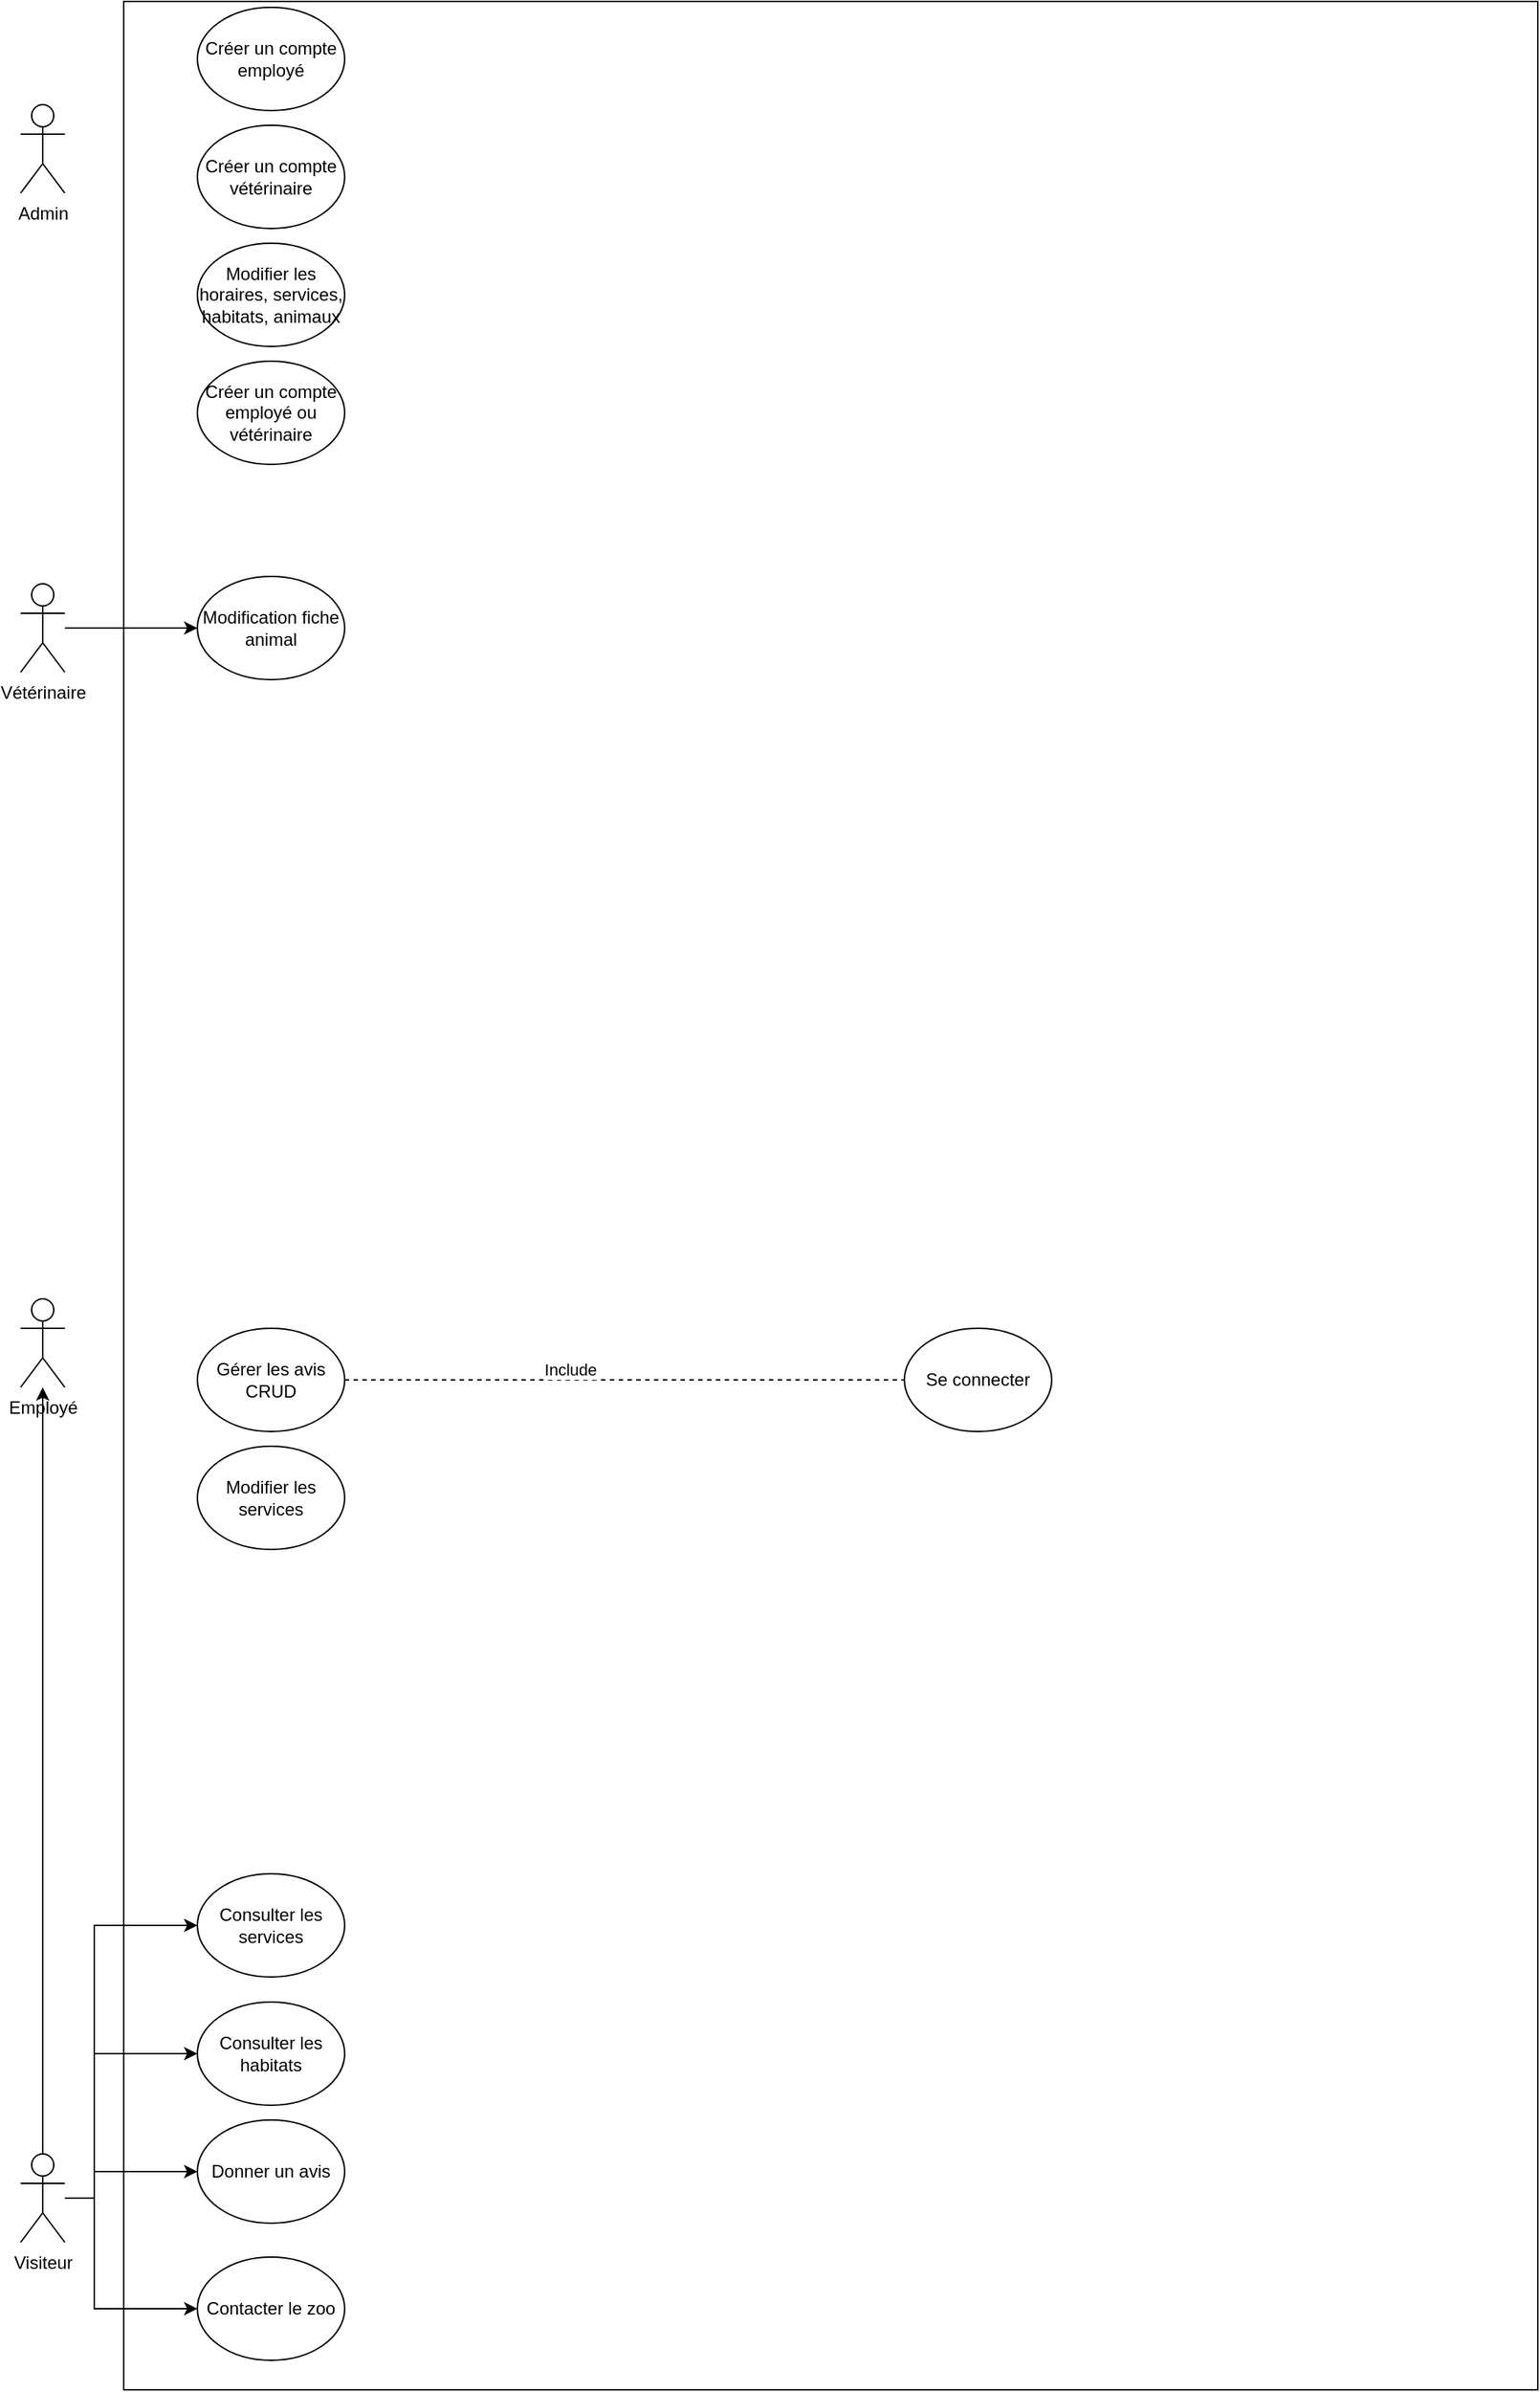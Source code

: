 <mxfile version="24.7.6">
  <diagram name="Page-1" id="KzjaEj8Oa7Iz-sgTSsV4">
    <mxGraphModel dx="2625" dy="1305" grid="1" gridSize="10" guides="1" tooltips="1" connect="1" arrows="1" fold="1" page="1" pageScale="1" pageWidth="1169" pageHeight="1654" math="0" shadow="0">
      <root>
        <mxCell id="0" />
        <mxCell id="1" parent="0" />
        <mxCell id="M-uOFilQeb9qAUC9iLfR-2" value="" style="rounded=0;whiteSpace=wrap;html=1;" parent="1" vertex="1">
          <mxGeometry x="110" y="10" width="960" height="1620" as="geometry" />
        </mxCell>
        <mxCell id="M-uOFilQeb9qAUC9iLfR-3" value="Admin" style="shape=umlActor;verticalLabelPosition=bottom;verticalAlign=top;html=1;outlineConnect=0;" parent="1" vertex="1">
          <mxGeometry x="40" y="80" width="30" height="60" as="geometry" />
        </mxCell>
        <mxCell id="M-uOFilQeb9qAUC9iLfR-4" value="Employé" style="shape=umlActor;verticalLabelPosition=bottom;verticalAlign=top;html=1;outlineConnect=0;" parent="1" vertex="1">
          <mxGeometry x="40" y="890" width="30" height="60" as="geometry" />
        </mxCell>
        <mxCell id="mheypEP49r9GzQQF65MS-4" style="edgeStyle=orthogonalEdgeStyle;rounded=0;orthogonalLoop=1;jettySize=auto;html=1;entryX=0;entryY=0.5;entryDx=0;entryDy=0;" parent="1" source="M-uOFilQeb9qAUC9iLfR-5" target="M-uOFilQeb9qAUC9iLfR-22" edge="1">
          <mxGeometry relative="1" as="geometry">
            <Array as="points">
              <mxPoint x="90" y="1500" />
              <mxPoint x="90" y="1575" />
            </Array>
          </mxGeometry>
        </mxCell>
        <mxCell id="mheypEP49r9GzQQF65MS-5" style="edgeStyle=orthogonalEdgeStyle;rounded=0;orthogonalLoop=1;jettySize=auto;html=1;entryX=0;entryY=0.5;entryDx=0;entryDy=0;" parent="1" source="M-uOFilQeb9qAUC9iLfR-5" target="M-uOFilQeb9qAUC9iLfR-18" edge="1">
          <mxGeometry relative="1" as="geometry">
            <Array as="points">
              <mxPoint x="90" y="1500" />
              <mxPoint x="90" y="1315" />
            </Array>
          </mxGeometry>
        </mxCell>
        <mxCell id="mheypEP49r9GzQQF65MS-6" style="edgeStyle=orthogonalEdgeStyle;rounded=0;orthogonalLoop=1;jettySize=auto;html=1;entryX=0;entryY=0.5;entryDx=0;entryDy=0;" parent="1" source="M-uOFilQeb9qAUC9iLfR-5" target="M-uOFilQeb9qAUC9iLfR-16" edge="1">
          <mxGeometry relative="1" as="geometry">
            <Array as="points">
              <mxPoint x="90" y="1500" />
              <mxPoint x="90" y="1402" />
            </Array>
          </mxGeometry>
        </mxCell>
        <mxCell id="mheypEP49r9GzQQF65MS-7" style="edgeStyle=orthogonalEdgeStyle;rounded=0;orthogonalLoop=1;jettySize=auto;html=1;entryX=0;entryY=0.5;entryDx=0;entryDy=0;" parent="1" target="M-uOFilQeb9qAUC9iLfR-14" edge="1">
          <mxGeometry relative="1" as="geometry">
            <mxPoint x="90" y="1500" as="sourcePoint" />
            <Array as="points">
              <mxPoint x="90" y="1482" />
            </Array>
          </mxGeometry>
        </mxCell>
        <mxCell id="M-uOFilQeb9qAUC9iLfR-5" value="Visiteur" style="shape=umlActor;verticalLabelPosition=bottom;verticalAlign=top;html=1;outlineConnect=0;" parent="1" vertex="1">
          <mxGeometry x="40" y="1470" width="30" height="60" as="geometry" />
        </mxCell>
        <mxCell id="M-uOFilQeb9qAUC9iLfR-14" value="Donner un avis" style="ellipse;whiteSpace=wrap;html=1;" parent="1" vertex="1">
          <mxGeometry x="160" y="1447" width="100" height="70" as="geometry" />
        </mxCell>
        <mxCell id="M-uOFilQeb9qAUC9iLfR-16" value="Consulter les habitats" style="ellipse;whiteSpace=wrap;html=1;" parent="1" vertex="1">
          <mxGeometry x="160" y="1367" width="100" height="70" as="geometry" />
        </mxCell>
        <mxCell id="M-uOFilQeb9qAUC9iLfR-18" value="Consulter les services" style="ellipse;whiteSpace=wrap;html=1;" parent="1" vertex="1">
          <mxGeometry x="160" y="1280" width="100" height="70" as="geometry" />
        </mxCell>
        <mxCell id="mheypEP49r9GzQQF65MS-3" style="edgeStyle=orthogonalEdgeStyle;rounded=0;orthogonalLoop=1;jettySize=auto;html=1;" parent="1" source="M-uOFilQeb9qAUC9iLfR-20" target="mheypEP49r9GzQQF65MS-2" edge="1">
          <mxGeometry relative="1" as="geometry" />
        </mxCell>
        <mxCell id="M-uOFilQeb9qAUC9iLfR-20" value="Vétérinaire" style="shape=umlActor;verticalLabelPosition=bottom;verticalAlign=top;html=1;outlineConnect=0;" parent="1" vertex="1">
          <mxGeometry x="40" y="405" width="30" height="60" as="geometry" />
        </mxCell>
        <mxCell id="M-uOFilQeb9qAUC9iLfR-22" value="Contacter le zoo" style="ellipse;whiteSpace=wrap;html=1;" parent="1" vertex="1">
          <mxGeometry x="160" y="1540" width="100" height="70" as="geometry" />
        </mxCell>
        <mxCell id="M-uOFilQeb9qAUC9iLfR-29" value="Se connecter" style="ellipse;whiteSpace=wrap;html=1;" parent="1" vertex="1">
          <mxGeometry x="640" y="910" width="100" height="70" as="geometry" />
        </mxCell>
        <mxCell id="M-uOFilQeb9qAUC9iLfR-30" value="Gérer les avis&lt;div&gt;CRUD&lt;/div&gt;" style="ellipse;whiteSpace=wrap;html=1;" parent="1" vertex="1">
          <mxGeometry x="160" y="910" width="100" height="70" as="geometry" />
        </mxCell>
        <mxCell id="M-uOFilQeb9qAUC9iLfR-31" value="" style="endArrow=none;dashed=1;html=1;rounded=0;entryX=0;entryY=0.5;entryDx=0;entryDy=0;exitX=1;exitY=0.5;exitDx=0;exitDy=0;" parent="1" source="M-uOFilQeb9qAUC9iLfR-30" target="M-uOFilQeb9qAUC9iLfR-29" edge="1">
          <mxGeometry width="50" height="50" relative="1" as="geometry">
            <mxPoint x="360" y="1000" as="sourcePoint" />
            <mxPoint x="410" y="950" as="targetPoint" />
          </mxGeometry>
        </mxCell>
        <mxCell id="M-uOFilQeb9qAUC9iLfR-32" value="Include" style="edgeLabel;html=1;align=center;verticalAlign=middle;resizable=0;points=[];" parent="M-uOFilQeb9qAUC9iLfR-31" vertex="1" connectable="0">
          <mxGeometry x="-0.191" y="7" relative="1" as="geometry">
            <mxPoint x="-1" as="offset" />
          </mxGeometry>
        </mxCell>
        <mxCell id="M-uOFilQeb9qAUC9iLfR-33" value="" style="endArrow=classic;html=1;rounded=0;exitX=0.5;exitY=0;exitDx=0;exitDy=0;exitPerimeter=0;" parent="1" source="M-uOFilQeb9qAUC9iLfR-5" target="M-uOFilQeb9qAUC9iLfR-4" edge="1">
          <mxGeometry width="50" height="50" relative="1" as="geometry">
            <mxPoint x="30" y="810" as="sourcePoint" />
            <mxPoint x="80" y="760" as="targetPoint" />
          </mxGeometry>
        </mxCell>
        <mxCell id="M-uOFilQeb9qAUC9iLfR-34" value="Modifier les services" style="ellipse;whiteSpace=wrap;html=1;" parent="1" vertex="1">
          <mxGeometry x="160" y="990" width="100" height="70" as="geometry" />
        </mxCell>
        <mxCell id="M-uOFilQeb9qAUC9iLfR-35" value="Créer un compte employé" style="ellipse;whiteSpace=wrap;html=1;" parent="1" vertex="1">
          <mxGeometry x="160" y="14" width="100" height="70" as="geometry" />
        </mxCell>
        <mxCell id="M-uOFilQeb9qAUC9iLfR-36" value="Créer un compte vétérinaire" style="ellipse;whiteSpace=wrap;html=1;" parent="1" vertex="1">
          <mxGeometry x="160" y="94" width="100" height="70" as="geometry" />
        </mxCell>
        <mxCell id="M-uOFilQeb9qAUC9iLfR-37" value="Modifier les horaires, services, habitats, animaux" style="ellipse;whiteSpace=wrap;html=1;" parent="1" vertex="1">
          <mxGeometry x="160" y="174" width="100" height="70" as="geometry" />
        </mxCell>
        <mxCell id="mheypEP49r9GzQQF65MS-1" value="Créer un compte employé ou vétérinaire" style="ellipse;whiteSpace=wrap;html=1;" parent="1" vertex="1">
          <mxGeometry x="160" y="254" width="100" height="70" as="geometry" />
        </mxCell>
        <mxCell id="mheypEP49r9GzQQF65MS-2" value="Modification fiche animal" style="ellipse;whiteSpace=wrap;html=1;" parent="1" vertex="1">
          <mxGeometry x="160" y="400" width="100" height="70" as="geometry" />
        </mxCell>
      </root>
    </mxGraphModel>
  </diagram>
</mxfile>
